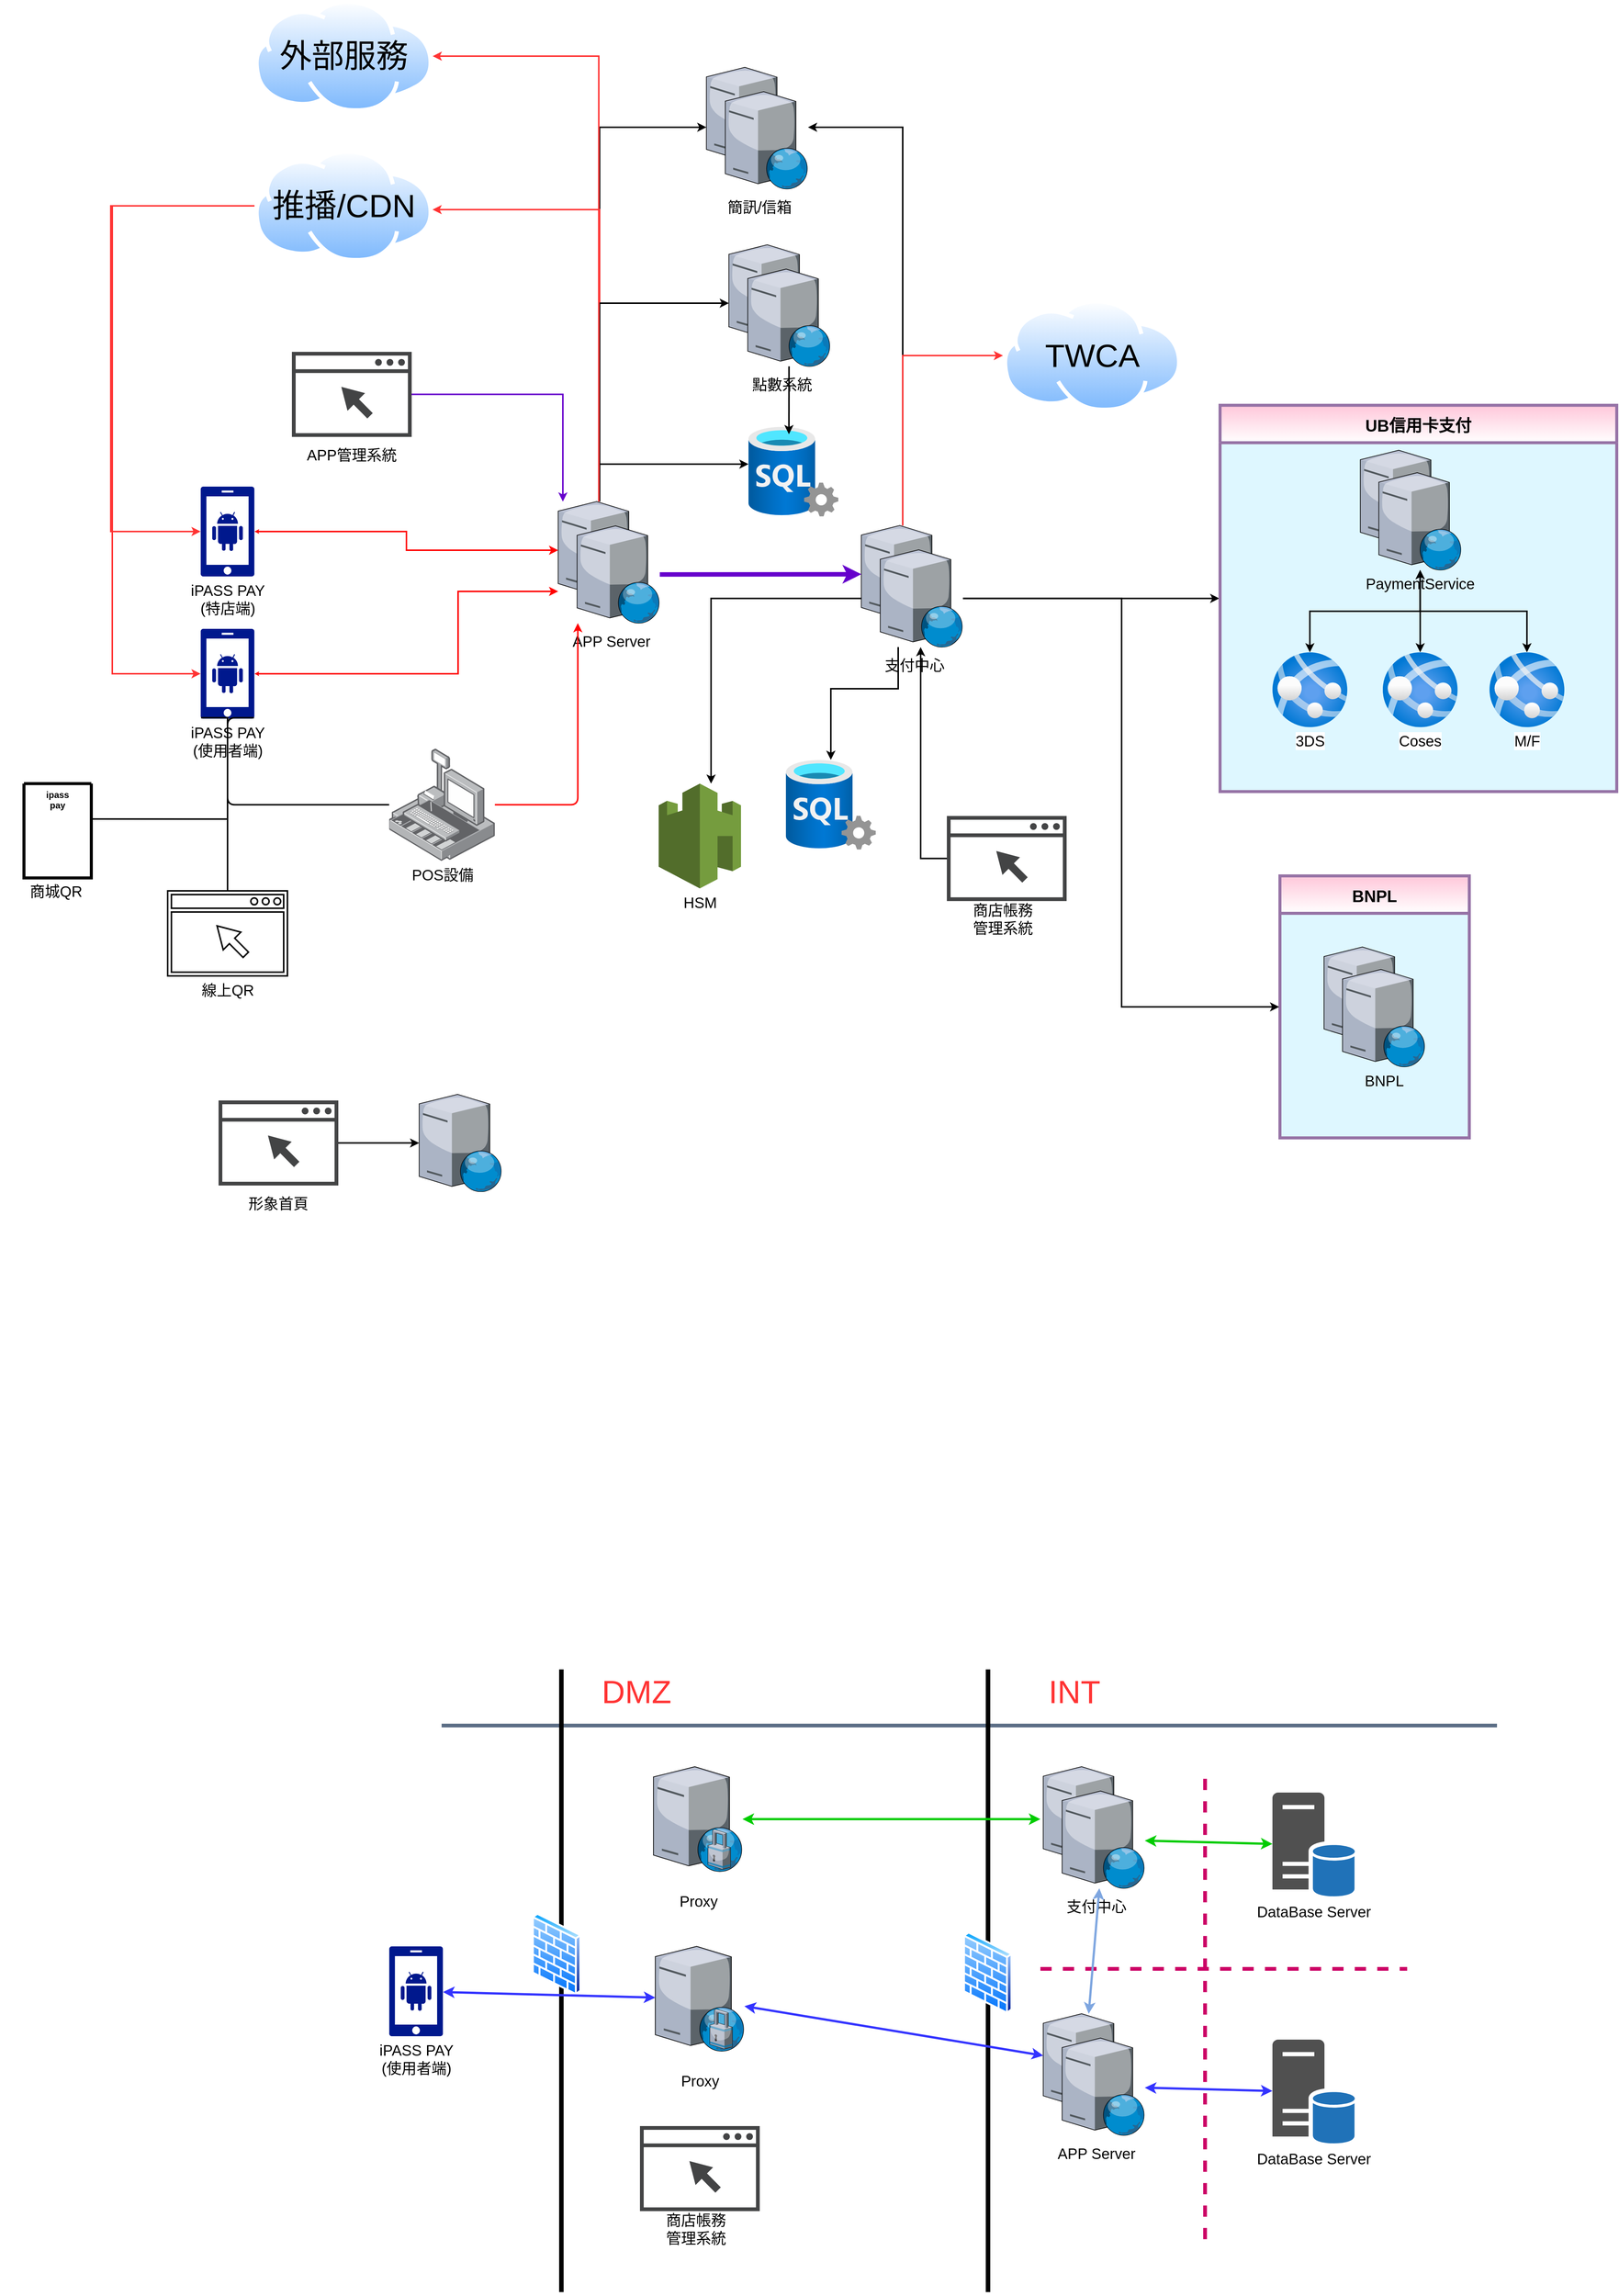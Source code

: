 <mxfile version="16.1.0" type="github">
  <diagram id="X_YsHXB3vTGY_uXjafgQ" name="第1頁">
    <mxGraphModel dx="4078" dy="3252" grid="1" gridSize="10" guides="1" tooltips="1" connect="1" arrows="1" fold="1" page="1" pageScale="1" pageWidth="827" pageHeight="1169" math="0" shadow="0">
      <root>
        <mxCell id="0" />
        <mxCell id="1" parent="0" />
        <mxCell id="9vmwIjMlL75sk7sSG7vk-1" value="" style="endArrow=none;startArrow=classic;html=1;strokeWidth=2;edgeStyle=elbowEdgeStyle;elbow=vertical;rounded=0;startFill=1;endFill=0;" parent="1" source="9vmwIjMlL75sk7sSG7vk-12" target="9vmwIjMlL75sk7sSG7vk-9" edge="1">
          <mxGeometry width="50" height="50" relative="1" as="geometry">
            <mxPoint x="-178" y="-1161.613" as="sourcePoint" />
            <mxPoint x="-668" y="-1190" as="targetPoint" />
            <Array as="points">
              <mxPoint x="-840" y="-1460" />
              <mxPoint x="-770" y="-1425" />
              <mxPoint x="-648" y="-1740" />
              <mxPoint x="-568" y="-1620" />
              <mxPoint x="-678" y="-1780" />
            </Array>
          </mxGeometry>
        </mxCell>
        <mxCell id="9vmwIjMlL75sk7sSG7vk-2" value="" style="group;strokeWidth=2;" parent="1" vertex="1" connectable="0">
          <mxGeometry x="-440" y="-990" width="160" height="160.0" as="geometry" />
        </mxCell>
        <mxCell id="9vmwIjMlL75sk7sSG7vk-3" value="" style="group;strokeWidth=2;" parent="9vmwIjMlL75sk7sSG7vk-2" vertex="1" connectable="0">
          <mxGeometry x="5" width="160" height="113.6" as="geometry" />
        </mxCell>
        <mxCell id="9vmwIjMlL75sk7sSG7vk-4" value="" style="pointerEvents=1;shadow=0;dashed=0;html=1;strokeColor=none;fillColor=#434445;aspect=fixed;labelPosition=center;verticalLabelPosition=bottom;verticalAlign=top;align=center;outlineConnect=0;shape=mxgraph.vvd.web_browser;fontSize=20;strokeWidth=2;" parent="9vmwIjMlL75sk7sSG7vk-3" vertex="1">
          <mxGeometry width="160" height="113.6" as="geometry" />
        </mxCell>
        <mxCell id="9vmwIjMlL75sk7sSG7vk-5" value="" style="shape=image;html=1;verticalAlign=top;verticalLabelPosition=bottom;labelBackgroundColor=#ffffff;imageAspect=0;aspect=fixed;image=https://cdn1.iconfinder.com/data/icons/logotypes/32/chrome-128.png;fontSize=20;strokeWidth=2;" parent="9vmwIjMlL75sk7sSG7vk-3" vertex="1">
          <mxGeometry x="5" y="4" width="20" height="20" as="geometry" />
        </mxCell>
        <mxCell id="9vmwIjMlL75sk7sSG7vk-6" value="商店帳務&lt;br&gt;管理系統" style="text;html=1;strokeColor=none;fillColor=none;align=center;verticalAlign=middle;whiteSpace=wrap;rounded=0;fontSize=20;strokeWidth=2;" parent="9vmwIjMlL75sk7sSG7vk-2" vertex="1">
          <mxGeometry x="5" y="113.6" width="150" height="46.4" as="geometry" />
        </mxCell>
        <mxCell id="9vmwIjMlL75sk7sSG7vk-7" value="" style="group;strokeWidth=2;" parent="1" vertex="1" connectable="0">
          <mxGeometry x="-958" y="-1410" width="150" height="209.0" as="geometry" />
        </mxCell>
        <mxCell id="9vmwIjMlL75sk7sSG7vk-8" value="" style="group;strokeWidth=2;" parent="9vmwIjMlL75sk7sSG7vk-7" vertex="1" connectable="0">
          <mxGeometry x="3.75" width="135.75" height="162.4" as="geometry" />
        </mxCell>
        <mxCell id="9vmwIjMlL75sk7sSG7vk-9" value="" style="verticalLabelPosition=bottom;aspect=fixed;html=1;verticalAlign=top;strokeColor=none;align=center;outlineConnect=0;shape=mxgraph.citrix.web_server;fontSize=20;strokeWidth=2;" parent="9vmwIjMlL75sk7sSG7vk-8" vertex="1">
          <mxGeometry width="110.5" height="130" as="geometry" />
        </mxCell>
        <mxCell id="9vmwIjMlL75sk7sSG7vk-10" value="" style="verticalLabelPosition=bottom;aspect=fixed;html=1;verticalAlign=top;strokeColor=none;align=center;outlineConnect=0;shape=mxgraph.citrix.web_server;fontSize=20;strokeWidth=2;" parent="9vmwIjMlL75sk7sSG7vk-8" vertex="1">
          <mxGeometry x="25.25" y="32.4" width="110.5" height="130" as="geometry" />
        </mxCell>
        <mxCell id="9vmwIjMlL75sk7sSG7vk-11" value="APP Server" style="text;html=1;strokeColor=none;fillColor=none;align=center;verticalAlign=middle;whiteSpace=wrap;rounded=0;fontSize=20;strokeWidth=2;" parent="9vmwIjMlL75sk7sSG7vk-7" vertex="1">
          <mxGeometry y="162.6" width="150" height="46.4" as="geometry" />
        </mxCell>
        <mxCell id="9vmwIjMlL75sk7sSG7vk-12" value="" style="aspect=fixed;html=1;points=[];align=center;image;fontSize=12;image=img/lib/azure2/databases/SQL_Server.svg;strokeWidth=2;" parent="1" vertex="1">
          <mxGeometry x="-700" y="-1510" width="120" height="120" as="geometry" />
        </mxCell>
        <mxCell id="9vmwIjMlL75sk7sSG7vk-13" value="" style="endArrow=classic;html=1;strokeWidth=2;edgeStyle=orthogonalEdgeStyle;strokeColor=#FF0000;" parent="1" source="9vmwIjMlL75sk7sSG7vk-33" target="9vmwIjMlL75sk7sSG7vk-10" edge="1">
          <mxGeometry width="50" height="50" relative="1" as="geometry">
            <mxPoint x="-628" y="-1440" as="sourcePoint" />
            <mxPoint x="-578" y="-1490" as="targetPoint" />
            <Array as="points">
              <mxPoint x="-928" y="-1005" />
            </Array>
          </mxGeometry>
        </mxCell>
        <mxCell id="9vmwIjMlL75sk7sSG7vk-16" value="&#xa;&#xa;" style="group;strokeWidth=2;" parent="1" vertex="1" connectable="0">
          <mxGeometry x="-1408" y="-610" width="160" height="160.0" as="geometry" />
        </mxCell>
        <mxCell id="9vmwIjMlL75sk7sSG7vk-17" value="" style="group;strokeWidth=2;" parent="9vmwIjMlL75sk7sSG7vk-16" vertex="1" connectable="0">
          <mxGeometry width="160" height="113.6" as="geometry" />
        </mxCell>
        <mxCell id="9vmwIjMlL75sk7sSG7vk-18" value="" style="pointerEvents=1;shadow=0;dashed=0;html=1;strokeColor=none;fillColor=#434445;aspect=fixed;labelPosition=center;verticalLabelPosition=bottom;verticalAlign=top;align=center;outlineConnect=0;shape=mxgraph.vvd.web_browser;fontSize=20;strokeWidth=2;" parent="9vmwIjMlL75sk7sSG7vk-17" vertex="1">
          <mxGeometry width="160" height="113.6" as="geometry" />
        </mxCell>
        <mxCell id="9vmwIjMlL75sk7sSG7vk-19" value="" style="shape=image;html=1;verticalAlign=top;verticalLabelPosition=bottom;labelBackgroundColor=#ffffff;imageAspect=0;aspect=fixed;image=https://cdn1.iconfinder.com/data/icons/logotypes/32/chrome-128.png;fontSize=20;strokeWidth=2;" parent="9vmwIjMlL75sk7sSG7vk-17" vertex="1">
          <mxGeometry x="5" y="4" width="20" height="20" as="geometry" />
        </mxCell>
        <mxCell id="9vmwIjMlL75sk7sSG7vk-20" value="形象首頁" style="text;html=1;strokeColor=none;fillColor=none;align=center;verticalAlign=middle;whiteSpace=wrap;rounded=0;fontSize=20;strokeWidth=2;" parent="9vmwIjMlL75sk7sSG7vk-16" vertex="1">
          <mxGeometry x="5" y="113.6" width="150" height="46.4" as="geometry" />
        </mxCell>
        <mxCell id="9vmwIjMlL75sk7sSG7vk-21" value="" style="verticalLabelPosition=bottom;aspect=fixed;html=1;verticalAlign=top;strokeColor=none;align=center;outlineConnect=0;shape=mxgraph.citrix.web_server;fontSize=20;strokeWidth=2;" parent="1" vertex="1">
          <mxGeometry x="-1140" y="-618.2" width="110.5" height="130" as="geometry" />
        </mxCell>
        <mxCell id="9vmwIjMlL75sk7sSG7vk-22" value="" style="group;strokeWidth=2;" parent="1" vertex="1" connectable="0">
          <mxGeometry x="-1432" y="-1400" width="72" height="260" as="geometry" />
        </mxCell>
        <mxCell id="9vmwIjMlL75sk7sSG7vk-23" value="iPASS PAY&lt;br style=&quot;font-size: 20px&quot;&gt;(特店端)" style="aspect=fixed;pointerEvents=1;shadow=0;dashed=0;html=1;strokeColor=none;labelPosition=center;verticalLabelPosition=bottom;verticalAlign=top;align=center;fillColor=#00188D;shape=mxgraph.mscae.enterprise.android_phone;fontSize=20;strokeWidth=2;" parent="9vmwIjMlL75sk7sSG7vk-22" vertex="1">
          <mxGeometry y="-30" width="72" height="120" as="geometry" />
        </mxCell>
        <mxCell id="9vmwIjMlL75sk7sSG7vk-24" value="iPASS PAY&lt;br style=&quot;font-size: 20px;&quot;&gt;(使用者端)" style="aspect=fixed;pointerEvents=1;shadow=0;dashed=0;html=1;strokeColor=none;labelPosition=center;verticalLabelPosition=bottom;verticalAlign=top;align=center;fillColor=#00188D;shape=mxgraph.mscae.enterprise.android_phone;fontSize=20;strokeWidth=2;" parent="9vmwIjMlL75sk7sSG7vk-22" vertex="1">
          <mxGeometry y="160" width="72" height="120" as="geometry" />
        </mxCell>
        <mxCell id="9vmwIjMlL75sk7sSG7vk-25" style="edgeStyle=elbowEdgeStyle;rounded=0;orthogonalLoop=1;jettySize=auto;html=1;shadow=0;fontSize=20;startArrow=classic;startFill=1;startSize=6;strokeWidth=2;endArrow=none;endFill=0;" parent="1" source="9vmwIjMlL75sk7sSG7vk-26" target="9vmwIjMlL75sk7sSG7vk-72" edge="1">
          <mxGeometry relative="1" as="geometry">
            <Array as="points">
              <mxPoint x="-750" y="-1140" />
              <mxPoint x="-670" y="-1200" />
              <mxPoint x="-1138" y="-1095" />
            </Array>
          </mxGeometry>
        </mxCell>
        <mxCell id="9vmwIjMlL75sk7sSG7vk-26" value="&lt;font style=&quot;font-size: 20px&quot;&gt;HSM&lt;/font&gt;" style="outlineConnect=0;dashed=0;verticalLabelPosition=bottom;verticalAlign=top;align=center;html=1;shape=mxgraph.aws3.cloudhsm;fillColor=#759C3E;gradientColor=none;strokeWidth=2;" parent="1" vertex="1">
          <mxGeometry x="-820" y="-1033.2" width="110" height="140" as="geometry" />
        </mxCell>
        <mxCell id="9vmwIjMlL75sk7sSG7vk-27" value="" style="group;strokeWidth=2;" parent="1" vertex="1" connectable="0">
          <mxGeometry x="-1310" y="-1610" width="160" height="160.0" as="geometry" />
        </mxCell>
        <mxCell id="9vmwIjMlL75sk7sSG7vk-28" value="" style="group;strokeWidth=2;" parent="9vmwIjMlL75sk7sSG7vk-27" vertex="1" connectable="0">
          <mxGeometry width="160" height="113.6" as="geometry" />
        </mxCell>
        <mxCell id="9vmwIjMlL75sk7sSG7vk-29" value="" style="pointerEvents=1;shadow=0;dashed=0;html=1;strokeColor=none;fillColor=#434445;aspect=fixed;labelPosition=center;verticalLabelPosition=bottom;verticalAlign=top;align=center;outlineConnect=0;shape=mxgraph.vvd.web_browser;fontSize=20;strokeWidth=2;" parent="9vmwIjMlL75sk7sSG7vk-28" vertex="1">
          <mxGeometry width="160" height="113.6" as="geometry" />
        </mxCell>
        <mxCell id="9vmwIjMlL75sk7sSG7vk-30" value="" style="shape=image;html=1;verticalAlign=top;verticalLabelPosition=bottom;labelBackgroundColor=#ffffff;imageAspect=0;aspect=fixed;image=https://cdn1.iconfinder.com/data/icons/logotypes/32/chrome-128.png;fontSize=20;strokeWidth=2;" parent="9vmwIjMlL75sk7sSG7vk-28" vertex="1">
          <mxGeometry x="5" y="4" width="20" height="20" as="geometry" />
        </mxCell>
        <mxCell id="9vmwIjMlL75sk7sSG7vk-31" value="APP管理系統" style="text;html=1;strokeColor=none;fillColor=none;align=center;verticalAlign=middle;whiteSpace=wrap;rounded=0;fontSize=20;strokeWidth=2;" parent="9vmwIjMlL75sk7sSG7vk-27" vertex="1">
          <mxGeometry x="5" y="113.6" width="150" height="46.4" as="geometry" />
        </mxCell>
        <mxCell id="9vmwIjMlL75sk7sSG7vk-32" value="" style="endArrow=classic;startArrow=none;html=1;strokeWidth=2;endFill=1;startFill=0;" parent="1" source="9vmwIjMlL75sk7sSG7vk-18" target="9vmwIjMlL75sk7sSG7vk-21" edge="1">
          <mxGeometry width="50" height="50" relative="1" as="geometry">
            <mxPoint x="-1128" y="-1050" as="sourcePoint" />
            <mxPoint x="-1078" y="-1100" as="targetPoint" />
          </mxGeometry>
        </mxCell>
        <mxCell id="9vmwIjMlL75sk7sSG7vk-33" value="POS設備" style="points=[];aspect=fixed;html=1;align=center;shadow=0;dashed=0;image;image=img/lib/allied_telesis/security/POS.svg;fontSize=20;strokeWidth=2;" parent="1" vertex="1">
          <mxGeometry x="-1180.12" y="-1080" width="141.25" height="150" as="geometry" />
        </mxCell>
        <mxCell id="9vmwIjMlL75sk7sSG7vk-34" value="" style="endArrow=none;html=1;strokeWidth=2;entryX=0.99;entryY=0.99;entryDx=0;entryDy=0;entryPerimeter=0;edgeStyle=orthogonalEdgeStyle;endFill=0;" parent="1" source="9vmwIjMlL75sk7sSG7vk-33" target="9vmwIjMlL75sk7sSG7vk-24" edge="1">
          <mxGeometry width="50" height="50" relative="1" as="geometry">
            <mxPoint x="-728" y="-951" as="sourcePoint" />
            <mxPoint x="-678" y="-1001" as="targetPoint" />
            <Array as="points">
              <mxPoint x="-1396" y="-1005" />
              <mxPoint x="-1396" y="-1121" />
            </Array>
          </mxGeometry>
        </mxCell>
        <mxCell id="9vmwIjMlL75sk7sSG7vk-35" value="" style="endArrow=none;html=1;strokeWidth=2;exitX=0.5;exitY=1;exitDx=0;exitDy=0;exitPerimeter=0;endFill=0;" parent="1" source="9vmwIjMlL75sk7sSG7vk-24" target="9vmwIjMlL75sk7sSG7vk-37" edge="1">
          <mxGeometry width="50" height="50" relative="1" as="geometry">
            <mxPoint x="-748" y="-951" as="sourcePoint" />
            <mxPoint x="-698" y="-1001" as="targetPoint" />
          </mxGeometry>
        </mxCell>
        <mxCell id="9vmwIjMlL75sk7sSG7vk-36" value="" style="group" parent="1" vertex="1" connectable="0">
          <mxGeometry x="-1464" y="-890" width="160" height="113.6" as="geometry" />
        </mxCell>
        <mxCell id="9vmwIjMlL75sk7sSG7vk-37" value="線上QR" style="pointerEvents=1;shadow=0;dashed=0;html=1;aspect=fixed;labelPosition=center;verticalLabelPosition=bottom;verticalAlign=top;align=center;outlineConnect=0;shape=mxgraph.vvd.web_browser;fontSize=20;strokeWidth=2;" parent="9vmwIjMlL75sk7sSG7vk-36" vertex="1">
          <mxGeometry x="-12" width="160" height="113.6" as="geometry" />
        </mxCell>
        <mxCell id="9vmwIjMlL75sk7sSG7vk-38" value="" style="shape=image;html=1;verticalAlign=top;verticalLabelPosition=bottom;labelBackgroundColor=#ffffff;imageAspect=0;aspect=fixed;image=https://cdn1.iconfinder.com/data/icons/logotypes/32/chrome-128.png;fontSize=20;strokeWidth=2;" parent="9vmwIjMlL75sk7sSG7vk-36" vertex="1">
          <mxGeometry x="5" y="4" width="20" height="20" as="geometry" />
        </mxCell>
        <mxCell id="9vmwIjMlL75sk7sSG7vk-39" value="" style="shape=image;html=1;verticalAlign=top;verticalLabelPosition=bottom;labelBackgroundColor=#ffffff;imageAspect=0;aspect=fixed;image=https://cdn0.iconfinder.com/data/icons/view-1/20/qrcode-128.png;strokeWidth=4;" parent="9vmwIjMlL75sk7sSG7vk-36" vertex="1">
          <mxGeometry x="47" y="30" width="68" height="68" as="geometry" />
        </mxCell>
        <mxCell id="9vmwIjMlL75sk7sSG7vk-40" value="" style="group" parent="1" vertex="1" connectable="0">
          <mxGeometry x="-1700" y="-1033.2" width="150" height="166.4" as="geometry" />
        </mxCell>
        <mxCell id="9vmwIjMlL75sk7sSG7vk-41" value="" style="group" parent="9vmwIjMlL75sk7sSG7vk-40" vertex="1" connectable="0">
          <mxGeometry x="12" width="126" height="126" as="geometry" />
        </mxCell>
        <mxCell id="9vmwIjMlL75sk7sSG7vk-42" value="&#xa;&#xa;&#xa;&#xa;ipass&#xa;pay&#xa;" style="swimlane;startSize=0;strokeWidth=4;" parent="9vmwIjMlL75sk7sSG7vk-41" vertex="1">
          <mxGeometry x="20" width="90" height="126" as="geometry">
            <mxRectangle x="20" width="50" height="40" as="alternateBounds" />
          </mxGeometry>
        </mxCell>
        <mxCell id="9vmwIjMlL75sk7sSG7vk-43" value="" style="shape=image;html=1;verticalAlign=top;verticalLabelPosition=bottom;labelBackgroundColor=#ffffff;imageAspect=0;aspect=fixed;image=https://cdn0.iconfinder.com/data/icons/view-1/20/qrcode-128.png;strokeWidth=4;" parent="9vmwIjMlL75sk7sSG7vk-42" vertex="1">
          <mxGeometry x="11" y="40" width="68" height="68" as="geometry" />
        </mxCell>
        <mxCell id="9vmwIjMlL75sk7sSG7vk-44" value="商城QR" style="text;html=1;strokeColor=none;fillColor=none;align=center;verticalAlign=middle;whiteSpace=wrap;rounded=0;fontSize=20;strokeWidth=2;" parent="9vmwIjMlL75sk7sSG7vk-40" vertex="1">
          <mxGeometry y="120.0" width="150" height="46.4" as="geometry" />
        </mxCell>
        <mxCell id="9vmwIjMlL75sk7sSG7vk-46" style="edgeStyle=elbowEdgeStyle;rounded=0;orthogonalLoop=1;jettySize=auto;html=1;startArrow=none;startFill=0;endArrow=classic;endFill=1;startSize=0;strokeWidth=2;entryX=0;entryY=0.5;entryDx=0;entryDy=0;entryPerimeter=0;fontColor=#FF3333;labelBackgroundColor=#FF3333;strokeColor=#FF3333;" parent="1" target="9vmwIjMlL75sk7sSG7vk-23" edge="1" source="HavgDcFnVHiz-q8iYQLe-7">
          <mxGeometry relative="1" as="geometry">
            <mxPoint x="-1478" y="-2000" as="sourcePoint" />
            <mxPoint x="-2090" y="-1705" as="targetPoint" />
            <Array as="points">
              <mxPoint x="-1552" y="-1720" />
            </Array>
          </mxGeometry>
        </mxCell>
        <mxCell id="9vmwIjMlL75sk7sSG7vk-55" style="edgeStyle=elbowEdgeStyle;rounded=0;orthogonalLoop=1;jettySize=auto;html=1;startArrow=none;startFill=0;endArrow=classic;endFill=1;startSize=0;strokeWidth=2;strokeColor=#6600CC;" parent="1" source="9vmwIjMlL75sk7sSG7vk-29" target="9vmwIjMlL75sk7sSG7vk-9" edge="1">
          <mxGeometry relative="1" as="geometry">
            <Array as="points">
              <mxPoint x="-948" y="-1480" />
            </Array>
          </mxGeometry>
        </mxCell>
        <mxCell id="9vmwIjMlL75sk7sSG7vk-56" style="edgeStyle=elbowEdgeStyle;rounded=0;orthogonalLoop=1;jettySize=auto;html=1;startArrow=classic;startFill=1;endArrow=classic;endFill=1;startSize=0;strokeWidth=2;strokeColor=#FF0000;" parent="1" source="9vmwIjMlL75sk7sSG7vk-23" target="9vmwIjMlL75sk7sSG7vk-9" edge="1">
          <mxGeometry relative="1" as="geometry" />
        </mxCell>
        <mxCell id="9vmwIjMlL75sk7sSG7vk-57" style="edgeStyle=elbowEdgeStyle;rounded=0;orthogonalLoop=1;jettySize=auto;html=1;startArrow=classic;startFill=1;endArrow=classic;endFill=1;startSize=0;strokeWidth=2;strokeColor=#FF0000;" parent="1" source="9vmwIjMlL75sk7sSG7vk-24" target="9vmwIjMlL75sk7sSG7vk-9" edge="1">
          <mxGeometry relative="1" as="geometry">
            <Array as="points">
              <mxPoint x="-1088" y="-1290" />
              <mxPoint x="-1098" y="-1290" />
            </Array>
          </mxGeometry>
        </mxCell>
        <mxCell id="9vmwIjMlL75sk7sSG7vk-58" style="edgeStyle=orthogonalEdgeStyle;rounded=0;orthogonalLoop=1;jettySize=auto;html=1;entryX=0.01;entryY=0.99;entryDx=0;entryDy=0;entryPerimeter=0;startArrow=none;startFill=0;endArrow=none;endFill=0;startSize=6;strokeWidth=2;exitX=1.016;exitY=0.375;exitDx=0;exitDy=0;exitPerimeter=0;" parent="1" source="9vmwIjMlL75sk7sSG7vk-42" target="9vmwIjMlL75sk7sSG7vk-24" edge="1">
          <mxGeometry relative="1" as="geometry">
            <Array as="points">
              <mxPoint x="-1396" y="-986" />
              <mxPoint x="-1396" y="-1121" />
            </Array>
          </mxGeometry>
        </mxCell>
        <mxCell id="9vmwIjMlL75sk7sSG7vk-59" style="edgeStyle=elbowEdgeStyle;rounded=0;orthogonalLoop=1;jettySize=auto;html=1;shadow=0;fontSize=20;startArrow=classic;startFill=1;startSize=6;strokeWidth=2;endArrow=none;endFill=0;" parent="1" source="9vmwIjMlL75sk7sSG7vk-60" target="9vmwIjMlL75sk7sSG7vk-72" edge="1">
          <mxGeometry relative="1" as="geometry" />
        </mxCell>
        <mxCell id="9vmwIjMlL75sk7sSG7vk-60" value="UB信用卡支付" style="swimlane;rounded=0;shadow=0;glass=0;sketch=0;startSize=50;strokeColor=#9673a6;strokeWidth=4;fillColor=#FFC7DA;gradientDirection=south;perimeterSpacing=1;swimlaneFillColor=#DEF7FF;fontSize=22;fontStyle=1;gradientColor=#FFFFFF;" parent="1" vertex="1">
          <mxGeometry x="-70" y="-1538.6" width="530" height="516" as="geometry">
            <mxRectangle x="580" y="-980" width="130" height="20" as="alternateBounds" />
          </mxGeometry>
        </mxCell>
        <mxCell id="9vmwIjMlL75sk7sSG7vk-61" style="edgeStyle=orthogonalEdgeStyle;rounded=0;orthogonalLoop=1;jettySize=auto;html=1;fontSize=22;startArrow=classic;startFill=1;endArrow=classic;endFill=1;strokeWidth=2;" parent="9vmwIjMlL75sk7sSG7vk-60" source="9vmwIjMlL75sk7sSG7vk-62" target="9vmwIjMlL75sk7sSG7vk-68" edge="1">
          <mxGeometry relative="1" as="geometry" />
        </mxCell>
        <mxCell id="9vmwIjMlL75sk7sSG7vk-62" value="&lt;font style=&quot;font-size: 20px&quot;&gt;Coses&lt;/font&gt;" style="aspect=fixed;html=1;points=[];align=center;image;fontSize=12;image=img/lib/azure2/app_services/App_Services.svg;strokeWidth=2;" parent="9vmwIjMlL75sk7sSG7vk-60" vertex="1">
          <mxGeometry x="217.37" y="330" width="100" height="100" as="geometry" />
        </mxCell>
        <mxCell id="9vmwIjMlL75sk7sSG7vk-63" style="edgeStyle=elbowEdgeStyle;rounded=0;orthogonalLoop=1;jettySize=auto;elbow=vertical;html=1;fontSize=22;startArrow=classic;startFill=1;endArrow=classic;endFill=1;strokeWidth=2;" parent="9vmwIjMlL75sk7sSG7vk-60" source="9vmwIjMlL75sk7sSG7vk-64" target="9vmwIjMlL75sk7sSG7vk-68" edge="1">
          <mxGeometry relative="1" as="geometry" />
        </mxCell>
        <mxCell id="9vmwIjMlL75sk7sSG7vk-64" value="&lt;font style=&quot;font-size: 20px&quot;&gt;3DS&lt;br&gt;&lt;/font&gt;" style="aspect=fixed;html=1;points=[];align=center;image;fontSize=12;image=img/lib/azure2/app_services/App_Services.svg;strokeWidth=2;" parent="9vmwIjMlL75sk7sSG7vk-60" vertex="1">
          <mxGeometry x="70" y="330" width="100" height="100" as="geometry" />
        </mxCell>
        <mxCell id="9vmwIjMlL75sk7sSG7vk-65" style="edgeStyle=elbowEdgeStyle;rounded=0;orthogonalLoop=1;jettySize=auto;html=1;fontSize=22;startArrow=classic;startFill=1;endArrow=classic;endFill=1;strokeWidth=2;elbow=vertical;" parent="9vmwIjMlL75sk7sSG7vk-60" source="9vmwIjMlL75sk7sSG7vk-66" target="9vmwIjMlL75sk7sSG7vk-68" edge="1">
          <mxGeometry relative="1" as="geometry" />
        </mxCell>
        <mxCell id="9vmwIjMlL75sk7sSG7vk-66" value="&lt;font style=&quot;font-size: 20px&quot;&gt;M/F&lt;br&gt;&lt;/font&gt;" style="aspect=fixed;html=1;points=[];align=center;image;fontSize=12;image=img/lib/azure2/app_services/App_Services.svg;strokeWidth=2;" parent="9vmwIjMlL75sk7sSG7vk-60" vertex="1">
          <mxGeometry x="360.0" y="330" width="100" height="100" as="geometry" />
        </mxCell>
        <mxCell id="9vmwIjMlL75sk7sSG7vk-67" value="" style="verticalLabelPosition=bottom;aspect=fixed;html=1;verticalAlign=top;strokeColor=none;align=center;outlineConnect=0;shape=mxgraph.citrix.web_server;fontSize=20;strokeWidth=2;" parent="9vmwIjMlL75sk7sSG7vk-60" vertex="1">
          <mxGeometry x="187.37" y="60" width="110.5" height="130" as="geometry" />
        </mxCell>
        <mxCell id="9vmwIjMlL75sk7sSG7vk-68" value="PaymentService" style="verticalLabelPosition=bottom;aspect=fixed;html=1;verticalAlign=top;strokeColor=none;align=center;outlineConnect=0;shape=mxgraph.citrix.web_server;fontSize=20;strokeWidth=2;" parent="9vmwIjMlL75sk7sSG7vk-60" vertex="1">
          <mxGeometry x="212.12" y="90" width="110.5" height="130" as="geometry" />
        </mxCell>
        <mxCell id="9vmwIjMlL75sk7sSG7vk-69" value="" style="group;strokeWidth=2;" parent="1" vertex="1" connectable="0">
          <mxGeometry x="-553" y="-1378" width="150" height="209.0" as="geometry" />
        </mxCell>
        <mxCell id="9vmwIjMlL75sk7sSG7vk-70" value="" style="group;strokeWidth=2;" parent="9vmwIjMlL75sk7sSG7vk-69" vertex="1" connectable="0">
          <mxGeometry x="3.75" width="135.75" height="162.4" as="geometry" />
        </mxCell>
        <mxCell id="9vmwIjMlL75sk7sSG7vk-71" value="" style="verticalLabelPosition=bottom;aspect=fixed;html=1;verticalAlign=top;strokeColor=none;align=center;outlineConnect=0;shape=mxgraph.citrix.web_server;fontSize=20;strokeWidth=2;" parent="9vmwIjMlL75sk7sSG7vk-70" vertex="1">
          <mxGeometry width="110.5" height="130" as="geometry" />
        </mxCell>
        <mxCell id="9vmwIjMlL75sk7sSG7vk-72" value="" style="verticalLabelPosition=bottom;aspect=fixed;html=1;verticalAlign=top;strokeColor=none;align=center;outlineConnect=0;shape=mxgraph.citrix.web_server;fontSize=20;strokeWidth=2;" parent="9vmwIjMlL75sk7sSG7vk-70" vertex="1">
          <mxGeometry x="25.25" y="32.4" width="110.5" height="130" as="geometry" />
        </mxCell>
        <mxCell id="9vmwIjMlL75sk7sSG7vk-73" value="支付中心" style="text;html=1;strokeColor=none;fillColor=none;align=center;verticalAlign=middle;whiteSpace=wrap;rounded=0;fontSize=20;strokeWidth=2;" parent="9vmwIjMlL75sk7sSG7vk-69" vertex="1">
          <mxGeometry y="162.6" width="150" height="46.4" as="geometry" />
        </mxCell>
        <mxCell id="9vmwIjMlL75sk7sSG7vk-74" value="" style="endArrow=classic;startArrow=none;html=1;shadow=0;fontSize=20;startSize=6;strokeWidth=6;startFill=0;strokeColor=#6600CC;" parent="1" source="9vmwIjMlL75sk7sSG7vk-10" target="9vmwIjMlL75sk7sSG7vk-71" edge="1">
          <mxGeometry width="50" height="50" relative="1" as="geometry">
            <mxPoint x="420" y="-1165" as="sourcePoint" />
            <mxPoint x="470" y="-1215" as="targetPoint" />
          </mxGeometry>
        </mxCell>
        <mxCell id="9vmwIjMlL75sk7sSG7vk-75" style="edgeStyle=elbowEdgeStyle;rounded=0;orthogonalLoop=1;jettySize=auto;html=1;shadow=0;fontSize=20;startArrow=none;startFill=0;startSize=6;strokeWidth=2;strokeColor=#000000;" parent="1" source="9vmwIjMlL75sk7sSG7vk-4" target="9vmwIjMlL75sk7sSG7vk-72" edge="1">
          <mxGeometry relative="1" as="geometry">
            <Array as="points">
              <mxPoint x="-470" y="-1090" />
              <mxPoint x="-500" y="-1100" />
              <mxPoint x="-370" y="-1070" />
            </Array>
          </mxGeometry>
        </mxCell>
        <mxCell id="9vmwIjMlL75sk7sSG7vk-84" style="edgeStyle=elbowEdgeStyle;rounded=0;orthogonalLoop=1;jettySize=auto;html=1;startArrow=none;startFill=0;endArrow=classic;endFill=1;startSize=0;strokeWidth=2;entryX=0;entryY=0.5;entryDx=0;entryDy=0;entryPerimeter=0;fontColor=#FF3333;strokeColor=#FF3333;" parent="1" source="HavgDcFnVHiz-q8iYQLe-7" target="9vmwIjMlL75sk7sSG7vk-24" edge="1">
          <mxGeometry relative="1" as="geometry">
            <mxPoint x="-1480" y="-1860" as="sourcePoint" />
            <mxPoint x="-1456" y="-1486.25" as="targetPoint" />
            <Array as="points">
              <mxPoint x="-1550" y="-1520" />
              <mxPoint x="-1460" y="-1870" />
              <mxPoint x="-1550" y="-1725" />
            </Array>
          </mxGeometry>
        </mxCell>
        <mxCell id="9vmwIjMlL75sk7sSG7vk-85" value="BNPL" style="swimlane;rounded=0;shadow=0;glass=0;sketch=0;startSize=50;strokeColor=#9673a6;strokeWidth=4;fillColor=#FFC7DA;gradientDirection=south;perimeterSpacing=1;swimlaneFillColor=#DEF7FF;fontSize=22;fontStyle=1;gradientColor=#FFFFFF;" parent="1" vertex="1">
          <mxGeometry x="10" y="-910" width="253" height="350" as="geometry">
            <mxRectangle x="580" y="-980" width="130" height="20" as="alternateBounds" />
          </mxGeometry>
        </mxCell>
        <mxCell id="9vmwIjMlL75sk7sSG7vk-86" value="" style="verticalLabelPosition=bottom;aspect=fixed;html=1;verticalAlign=top;strokeColor=none;align=center;outlineConnect=0;shape=mxgraph.citrix.web_server;fontSize=20;strokeWidth=2;" parent="9vmwIjMlL75sk7sSG7vk-85" vertex="1">
          <mxGeometry x="58.87" y="95" width="110.5" height="130" as="geometry" />
        </mxCell>
        <mxCell id="9vmwIjMlL75sk7sSG7vk-87" value="BNPL" style="verticalLabelPosition=bottom;aspect=fixed;html=1;verticalAlign=top;strokeColor=none;align=center;outlineConnect=0;shape=mxgraph.citrix.web_server;fontSize=20;strokeWidth=2;" parent="9vmwIjMlL75sk7sSG7vk-85" vertex="1">
          <mxGeometry x="83.62" y="125" width="110.5" height="130" as="geometry" />
        </mxCell>
        <mxCell id="9vmwIjMlL75sk7sSG7vk-88" style="edgeStyle=elbowEdgeStyle;rounded=0;orthogonalLoop=1;jettySize=auto;html=1;shadow=0;fontSize=20;startArrow=classic;startFill=1;startSize=6;strokeWidth=2;endArrow=none;endFill=0;" parent="1" source="9vmwIjMlL75sk7sSG7vk-85" target="9vmwIjMlL75sk7sSG7vk-72" edge="1">
          <mxGeometry relative="1" as="geometry">
            <mxPoint x="-164" y="-1118" as="sourcePoint" />
            <mxPoint x="-403.5" y="-1289.6" as="targetPoint" />
          </mxGeometry>
        </mxCell>
        <mxCell id="9vmwIjMlL75sk7sSG7vk-89" value="" style="endArrow=none;startArrow=classic;html=1;strokeWidth=2;edgeStyle=elbowEdgeStyle;elbow=vertical;rounded=0;startFill=1;endFill=0;" parent="1" source="9vmwIjMlL75sk7sSG7vk-90" target="9vmwIjMlL75sk7sSG7vk-72" edge="1">
          <mxGeometry width="50" height="50" relative="1" as="geometry">
            <mxPoint x="-90" y="-789.613" as="sourcePoint" />
            <mxPoint x="-484" y="-1188" as="targetPoint" />
            <Array as="points">
              <mxPoint x="-500" y="-1160" />
              <mxPoint x="-360" y="-1156" />
              <mxPoint x="-560" y="-1368" />
              <mxPoint x="-480" y="-1248" />
              <mxPoint x="-590" y="-1408" />
            </Array>
          </mxGeometry>
        </mxCell>
        <mxCell id="9vmwIjMlL75sk7sSG7vk-90" value="" style="aspect=fixed;html=1;points=[];align=center;image;fontSize=12;image=img/lib/azure2/databases/SQL_Server.svg;strokeWidth=2;" parent="1" vertex="1">
          <mxGeometry x="-650" y="-1065" width="120" height="120" as="geometry" />
        </mxCell>
        <mxCell id="HavgDcFnVHiz-q8iYQLe-9" value="" style="group" vertex="1" connectable="0" parent="1">
          <mxGeometry x="-1360" y="-1880" width="238.1" height="150" as="geometry" />
        </mxCell>
        <mxCell id="HavgDcFnVHiz-q8iYQLe-7" value="" style="aspect=fixed;perimeter=ellipsePerimeter;html=1;align=center;shadow=0;dashed=0;spacingTop=3;image;image=img/lib/active_directory/internet_cloud.svg;fontFamily=Helvetica;fontSize=11;fontColor=default;" vertex="1" parent="HavgDcFnVHiz-q8iYQLe-9">
          <mxGeometry width="238.1" height="150" as="geometry" />
        </mxCell>
        <mxCell id="HavgDcFnVHiz-q8iYQLe-8" value="推播/CDN" style="text;html=1;align=center;verticalAlign=middle;resizable=0;points=[];autosize=1;strokeColor=none;fillColor=none;fontSize=43;fontFamily=Helvetica;fontColor=#000000;" vertex="1" parent="HavgDcFnVHiz-q8iYQLe-9">
          <mxGeometry x="14.05" y="45" width="210" height="60" as="geometry" />
        </mxCell>
        <mxCell id="HavgDcFnVHiz-q8iYQLe-10" value="" style="group;strokeWidth=2;" vertex="1" connectable="0" parent="1">
          <mxGeometry x="-760" y="-1990" width="150" height="209.0" as="geometry" />
        </mxCell>
        <mxCell id="HavgDcFnVHiz-q8iYQLe-11" value="" style="group;strokeWidth=2;" vertex="1" connectable="0" parent="HavgDcFnVHiz-q8iYQLe-10">
          <mxGeometry x="3.75" width="135.75" height="162.4" as="geometry" />
        </mxCell>
        <mxCell id="HavgDcFnVHiz-q8iYQLe-12" value="" style="verticalLabelPosition=bottom;aspect=fixed;html=1;verticalAlign=top;strokeColor=none;align=center;outlineConnect=0;shape=mxgraph.citrix.web_server;fontSize=20;strokeWidth=2;" vertex="1" parent="HavgDcFnVHiz-q8iYQLe-11">
          <mxGeometry width="110.5" height="130" as="geometry" />
        </mxCell>
        <mxCell id="HavgDcFnVHiz-q8iYQLe-13" value="" style="verticalLabelPosition=bottom;aspect=fixed;html=1;verticalAlign=top;strokeColor=none;align=center;outlineConnect=0;shape=mxgraph.citrix.web_server;fontSize=20;strokeWidth=2;" vertex="1" parent="HavgDcFnVHiz-q8iYQLe-11">
          <mxGeometry x="25.25" y="32.4" width="110.5" height="130" as="geometry" />
        </mxCell>
        <mxCell id="HavgDcFnVHiz-q8iYQLe-14" value="簡訊/信箱" style="text;html=1;strokeColor=none;fillColor=none;align=center;verticalAlign=middle;whiteSpace=wrap;rounded=0;fontSize=20;strokeWidth=2;" vertex="1" parent="HavgDcFnVHiz-q8iYQLe-10">
          <mxGeometry y="162.6" width="150" height="46.4" as="geometry" />
        </mxCell>
        <mxCell id="HavgDcFnVHiz-q8iYQLe-15" style="edgeStyle=orthogonalEdgeStyle;shape=connector;rounded=0;orthogonalLoop=1;jettySize=auto;html=1;labelBackgroundColor=default;fontFamily=Helvetica;fontSize=43;fontColor=#000000;startArrow=none;startFill=0;endArrow=classic;endFill=1;strokeColor=default;strokeWidth=2;" edge="1" parent="1" source="9vmwIjMlL75sk7sSG7vk-9" target="HavgDcFnVHiz-q8iYQLe-12">
          <mxGeometry relative="1" as="geometry">
            <Array as="points">
              <mxPoint x="-899" y="-1910" />
            </Array>
          </mxGeometry>
        </mxCell>
        <mxCell id="HavgDcFnVHiz-q8iYQLe-16" style="edgeStyle=orthogonalEdgeStyle;shape=connector;rounded=0;orthogonalLoop=1;jettySize=auto;html=1;labelBackgroundColor=default;fontFamily=Helvetica;fontSize=43;fontColor=#000000;startArrow=none;startFill=0;endArrow=classic;endFill=1;strokeColor=default;strokeWidth=2;" edge="1" parent="1" source="9vmwIjMlL75sk7sSG7vk-71" target="HavgDcFnVHiz-q8iYQLe-13">
          <mxGeometry relative="1" as="geometry">
            <Array as="points">
              <mxPoint x="-494" y="-1910" />
            </Array>
          </mxGeometry>
        </mxCell>
        <mxCell id="HavgDcFnVHiz-q8iYQLe-17" style="edgeStyle=orthogonalEdgeStyle;shape=connector;rounded=0;orthogonalLoop=1;jettySize=auto;html=1;labelBackgroundColor=default;fontFamily=Helvetica;fontSize=43;fontColor=#000000;startArrow=none;startFill=0;endArrow=classic;endFill=1;strokeColor=#FF3333;strokeWidth=2;" edge="1" parent="1" source="9vmwIjMlL75sk7sSG7vk-9" target="HavgDcFnVHiz-q8iYQLe-7">
          <mxGeometry relative="1" as="geometry">
            <Array as="points">
              <mxPoint x="-899" y="-1800" />
            </Array>
          </mxGeometry>
        </mxCell>
        <mxCell id="HavgDcFnVHiz-q8iYQLe-20" value="" style="group;strokeWidth=2;" vertex="1" connectable="0" parent="1">
          <mxGeometry x="-730" y="-1753" width="150" height="209.0" as="geometry" />
        </mxCell>
        <mxCell id="HavgDcFnVHiz-q8iYQLe-21" value="" style="group;strokeWidth=2;" vertex="1" connectable="0" parent="HavgDcFnVHiz-q8iYQLe-20">
          <mxGeometry x="3.75" width="135.75" height="162.4" as="geometry" />
        </mxCell>
        <mxCell id="HavgDcFnVHiz-q8iYQLe-22" value="" style="verticalLabelPosition=bottom;aspect=fixed;html=1;verticalAlign=top;strokeColor=none;align=center;outlineConnect=0;shape=mxgraph.citrix.web_server;fontSize=20;strokeWidth=2;" vertex="1" parent="HavgDcFnVHiz-q8iYQLe-21">
          <mxGeometry width="110.5" height="130" as="geometry" />
        </mxCell>
        <mxCell id="HavgDcFnVHiz-q8iYQLe-23" value="" style="verticalLabelPosition=bottom;aspect=fixed;html=1;verticalAlign=top;strokeColor=none;align=center;outlineConnect=0;shape=mxgraph.citrix.web_server;fontSize=20;strokeWidth=2;" vertex="1" parent="HavgDcFnVHiz-q8iYQLe-21">
          <mxGeometry x="25.25" y="32.4" width="110.5" height="130" as="geometry" />
        </mxCell>
        <mxCell id="HavgDcFnVHiz-q8iYQLe-24" value="點數系統" style="text;html=1;strokeColor=none;fillColor=none;align=center;verticalAlign=middle;whiteSpace=wrap;rounded=0;fontSize=20;strokeWidth=2;" vertex="1" parent="HavgDcFnVHiz-q8iYQLe-20">
          <mxGeometry y="162.6" width="150" height="46.4" as="geometry" />
        </mxCell>
        <mxCell id="HavgDcFnVHiz-q8iYQLe-25" style="edgeStyle=orthogonalEdgeStyle;shape=connector;rounded=0;orthogonalLoop=1;jettySize=auto;html=1;labelBackgroundColor=#FF3333;fontFamily=Helvetica;fontSize=43;fontColor=#FF3333;startArrow=none;startFill=0;endArrow=classic;endFill=1;strokeColor=#000000;strokeWidth=2;" edge="1" parent="1" source="9vmwIjMlL75sk7sSG7vk-9" target="HavgDcFnVHiz-q8iYQLe-22">
          <mxGeometry relative="1" as="geometry">
            <Array as="points">
              <mxPoint x="-899" y="-1675" />
            </Array>
          </mxGeometry>
        </mxCell>
        <mxCell id="HavgDcFnVHiz-q8iYQLe-32" value="" style="group" vertex="1" connectable="0" parent="1">
          <mxGeometry x="-360" y="-1680" width="238.1" height="150" as="geometry" />
        </mxCell>
        <mxCell id="HavgDcFnVHiz-q8iYQLe-33" value="" style="aspect=fixed;perimeter=ellipsePerimeter;html=1;align=center;shadow=0;dashed=0;spacingTop=3;image;image=img/lib/active_directory/internet_cloud.svg;fontFamily=Helvetica;fontSize=11;fontColor=default;" vertex="1" parent="HavgDcFnVHiz-q8iYQLe-32">
          <mxGeometry width="238.1" height="150" as="geometry" />
        </mxCell>
        <mxCell id="HavgDcFnVHiz-q8iYQLe-34" value="TWCA" style="text;html=1;align=center;verticalAlign=middle;resizable=0;points=[];autosize=1;strokeColor=none;fillColor=none;fontSize=43;fontFamily=Helvetica;fontColor=#000000;" vertex="1" parent="HavgDcFnVHiz-q8iYQLe-32">
          <mxGeometry x="49.05" y="45" width="140" height="60" as="geometry" />
        </mxCell>
        <mxCell id="HavgDcFnVHiz-q8iYQLe-35" style="edgeStyle=orthogonalEdgeStyle;shape=connector;rounded=0;orthogonalLoop=1;jettySize=auto;html=1;labelBackgroundColor=#FF3333;fontFamily=Helvetica;fontSize=43;fontColor=#FF3333;startArrow=none;startFill=0;endArrow=classic;endFill=1;strokeColor=#FF3333;strokeWidth=2;" edge="1" parent="1" source="9vmwIjMlL75sk7sSG7vk-71" target="HavgDcFnVHiz-q8iYQLe-33">
          <mxGeometry relative="1" as="geometry">
            <Array as="points">
              <mxPoint x="-494" y="-1605" />
            </Array>
          </mxGeometry>
        </mxCell>
        <mxCell id="HavgDcFnVHiz-q8iYQLe-36" style="shape=connector;rounded=0;orthogonalLoop=1;jettySize=auto;html=1;labelBackgroundColor=#FF3333;fontFamily=Helvetica;fontSize=43;fontColor=#FF3333;startArrow=none;startFill=0;endArrow=classic;endFill=1;strokeColor=#000000;strokeWidth=2;" edge="1" parent="1" source="HavgDcFnVHiz-q8iYQLe-23">
          <mxGeometry relative="1" as="geometry">
            <mxPoint x="-646" y="-1500" as="targetPoint" />
          </mxGeometry>
        </mxCell>
        <mxCell id="HavgDcFnVHiz-q8iYQLe-37" value="" style="group" vertex="1" connectable="0" parent="1">
          <mxGeometry x="-1360" y="-2080" width="238.1" height="150" as="geometry" />
        </mxCell>
        <mxCell id="HavgDcFnVHiz-q8iYQLe-38" value="" style="aspect=fixed;perimeter=ellipsePerimeter;html=1;align=center;shadow=0;dashed=0;spacingTop=3;image;image=img/lib/active_directory/internet_cloud.svg;fontFamily=Helvetica;fontSize=11;fontColor=default;" vertex="1" parent="HavgDcFnVHiz-q8iYQLe-37">
          <mxGeometry width="238.1" height="150" as="geometry" />
        </mxCell>
        <mxCell id="HavgDcFnVHiz-q8iYQLe-39" value="外部服務" style="text;html=1;align=center;verticalAlign=middle;resizable=0;points=[];autosize=1;strokeColor=none;fillColor=none;fontSize=43;fontFamily=Helvetica;fontColor=#000000;" vertex="1" parent="HavgDcFnVHiz-q8iYQLe-37">
          <mxGeometry x="24.05" y="45" width="190" height="60" as="geometry" />
        </mxCell>
        <mxCell id="HavgDcFnVHiz-q8iYQLe-40" style="edgeStyle=orthogonalEdgeStyle;shape=connector;rounded=0;orthogonalLoop=1;jettySize=auto;html=1;labelBackgroundColor=default;fontFamily=Helvetica;fontSize=43;fontColor=#000000;startArrow=none;startFill=0;endArrow=classic;endFill=1;strokeColor=#FF3333;strokeWidth=2;" edge="1" parent="1" source="9vmwIjMlL75sk7sSG7vk-9" target="HavgDcFnVHiz-q8iYQLe-38">
          <mxGeometry relative="1" as="geometry">
            <mxPoint x="-889" y="-1400" as="sourcePoint" />
            <mxPoint x="-1310" y="-2280" as="targetPoint" />
            <Array as="points">
              <mxPoint x="-900" y="-2005" />
            </Array>
          </mxGeometry>
        </mxCell>
        <mxCell id="HavgDcFnVHiz-q8iYQLe-41" value="" style="verticalLabelPosition=bottom;verticalAlign=top;html=1;shadow=0;dashed=0;strokeWidth=1;shape=mxgraph.ios.iCloudProgressBar;barPos=0;fontFamily=Helvetica;fontSize=43;fillColor=default;strokeColor=default;" vertex="1" parent="1">
          <mxGeometry x="-1110" y="220" width="1410" height="10" as="geometry" />
        </mxCell>
        <mxCell id="HavgDcFnVHiz-q8iYQLe-42" value="" style="endArrow=none;html=1;rounded=0;labelBackgroundColor=#FF3333;fontFamily=Helvetica;fontSize=43;fontColor=#FF3333;strokeColor=#000000;strokeWidth=6;shape=connector;" edge="1" parent="1">
          <mxGeometry width="50" height="50" relative="1" as="geometry">
            <mxPoint x="-950" y="981.715" as="sourcePoint" />
            <mxPoint x="-950" y="150" as="targetPoint" />
          </mxGeometry>
        </mxCell>
        <mxCell id="HavgDcFnVHiz-q8iYQLe-47" value="" style="aspect=fixed;perimeter=ellipsePerimeter;html=1;align=center;shadow=0;dashed=0;spacingTop=3;image;image=img/lib/active_directory/firewall.svg;fontFamily=Helvetica;fontSize=43;fontColor=#FF3333;strokeColor=default;fillColor=default;" vertex="1" parent="1">
          <mxGeometry x="-990" y="475" width="67.1" height="110" as="geometry" />
        </mxCell>
        <mxCell id="HavgDcFnVHiz-q8iYQLe-50" value="DMZ" style="text;html=1;align=center;verticalAlign=middle;resizable=0;points=[];autosize=1;strokeColor=none;fillColor=none;fontSize=43;fontFamily=Helvetica;fontColor=#FF3333;" vertex="1" parent="1">
          <mxGeometry x="-905" y="150" width="110" height="60" as="geometry" />
        </mxCell>
        <mxCell id="HavgDcFnVHiz-q8iYQLe-51" value="" style="endArrow=none;html=1;rounded=0;labelBackgroundColor=#FF3333;fontFamily=Helvetica;fontSize=43;fontColor=#FF3333;strokeColor=#000000;strokeWidth=6;shape=connector;" edge="1" parent="1">
          <mxGeometry width="50" height="50" relative="1" as="geometry">
            <mxPoint x="-380" y="981.715" as="sourcePoint" />
            <mxPoint x="-380" y="150.0" as="targetPoint" />
          </mxGeometry>
        </mxCell>
        <mxCell id="HavgDcFnVHiz-q8iYQLe-52" value="INT" style="text;html=1;align=center;verticalAlign=middle;resizable=0;points=[];autosize=1;strokeColor=none;fillColor=none;fontSize=43;fontFamily=Helvetica;fontColor=#FF3333;" vertex="1" parent="1">
          <mxGeometry x="-310" y="150" width="90" height="60" as="geometry" />
        </mxCell>
        <mxCell id="HavgDcFnVHiz-q8iYQLe-53" value="" style="group;strokeWidth=2;" vertex="1" connectable="0" parent="1">
          <mxGeometry x="-310" y="280" width="150" height="209.0" as="geometry" />
        </mxCell>
        <mxCell id="HavgDcFnVHiz-q8iYQLe-54" value="" style="group;strokeWidth=2;" vertex="1" connectable="0" parent="HavgDcFnVHiz-q8iYQLe-53">
          <mxGeometry x="3.75" width="135.75" height="162.4" as="geometry" />
        </mxCell>
        <mxCell id="HavgDcFnVHiz-q8iYQLe-55" value="" style="verticalLabelPosition=bottom;aspect=fixed;html=1;verticalAlign=top;strokeColor=none;align=center;outlineConnect=0;shape=mxgraph.citrix.web_server;fontSize=20;strokeWidth=2;" vertex="1" parent="HavgDcFnVHiz-q8iYQLe-54">
          <mxGeometry width="110.5" height="130" as="geometry" />
        </mxCell>
        <mxCell id="HavgDcFnVHiz-q8iYQLe-56" value="" style="verticalLabelPosition=bottom;aspect=fixed;html=1;verticalAlign=top;strokeColor=none;align=center;outlineConnect=0;shape=mxgraph.citrix.web_server;fontSize=20;strokeWidth=2;" vertex="1" parent="HavgDcFnVHiz-q8iYQLe-54">
          <mxGeometry x="25.25" y="32.4" width="110.5" height="130" as="geometry" />
        </mxCell>
        <mxCell id="HavgDcFnVHiz-q8iYQLe-57" value="支付中心" style="text;html=1;strokeColor=none;fillColor=none;align=center;verticalAlign=middle;whiteSpace=wrap;rounded=0;fontSize=20;strokeWidth=2;" vertex="1" parent="HavgDcFnVHiz-q8iYQLe-53">
          <mxGeometry y="162.6" width="150" height="46.4" as="geometry" />
        </mxCell>
        <mxCell id="HavgDcFnVHiz-q8iYQLe-58" value="" style="group;strokeWidth=2;" vertex="1" connectable="0" parent="1">
          <mxGeometry x="-310" y="610" width="150" height="209.0" as="geometry" />
        </mxCell>
        <mxCell id="HavgDcFnVHiz-q8iYQLe-59" value="" style="group;strokeWidth=2;" vertex="1" connectable="0" parent="HavgDcFnVHiz-q8iYQLe-58">
          <mxGeometry x="3.75" width="135.75" height="162.4" as="geometry" />
        </mxCell>
        <mxCell id="HavgDcFnVHiz-q8iYQLe-60" value="" style="verticalLabelPosition=bottom;aspect=fixed;html=1;verticalAlign=top;strokeColor=none;align=center;outlineConnect=0;shape=mxgraph.citrix.web_server;fontSize=20;strokeWidth=2;" vertex="1" parent="HavgDcFnVHiz-q8iYQLe-59">
          <mxGeometry width="110.5" height="130" as="geometry" />
        </mxCell>
        <mxCell id="HavgDcFnVHiz-q8iYQLe-61" value="" style="verticalLabelPosition=bottom;aspect=fixed;html=1;verticalAlign=top;strokeColor=none;align=center;outlineConnect=0;shape=mxgraph.citrix.web_server;fontSize=20;strokeWidth=2;" vertex="1" parent="HavgDcFnVHiz-q8iYQLe-59">
          <mxGeometry x="25.25" y="32.4" width="110.5" height="130" as="geometry" />
        </mxCell>
        <mxCell id="HavgDcFnVHiz-q8iYQLe-62" value="APP Server" style="text;html=1;strokeColor=none;fillColor=none;align=center;verticalAlign=middle;whiteSpace=wrap;rounded=0;fontSize=20;strokeWidth=2;" vertex="1" parent="HavgDcFnVHiz-q8iYQLe-58">
          <mxGeometry y="162.6" width="150" height="46.4" as="geometry" />
        </mxCell>
        <mxCell id="HavgDcFnVHiz-q8iYQLe-65" value="&lt;font style=&quot;font-size: 20px&quot; color=&quot;#000000&quot;&gt;Proxy&lt;/font&gt;" style="verticalLabelPosition=bottom;sketch=0;aspect=fixed;html=1;verticalAlign=top;strokeColor=none;align=center;outlineConnect=0;shape=mxgraph.citrix.proxy_server;fontFamily=Helvetica;fontSize=43;fontColor=#FF3333;fillColor=default;" vertex="1" parent="1">
          <mxGeometry x="-827" y="280" width="119" height="140" as="geometry" />
        </mxCell>
        <mxCell id="HavgDcFnVHiz-q8iYQLe-66" value="" style="endArrow=classic;startArrow=classic;html=1;rounded=0;labelBackgroundColor=#FF3333;fontFamily=Helvetica;fontSize=20;fontColor=#000000;strokeColor=#00CC00;strokeWidth=3;fillColor=#CC0066;" edge="1" parent="1" source="HavgDcFnVHiz-q8iYQLe-65">
          <mxGeometry width="100" height="100" relative="1" as="geometry">
            <mxPoint x="-610" y="510" as="sourcePoint" />
            <mxPoint x="-310" y="350" as="targetPoint" />
          </mxGeometry>
        </mxCell>
        <mxCell id="HavgDcFnVHiz-q8iYQLe-67" value="&lt;font style=&quot;font-size: 20px&quot; color=&quot;#000000&quot;&gt;Proxy&lt;/font&gt;" style="verticalLabelPosition=bottom;sketch=0;aspect=fixed;html=1;verticalAlign=top;strokeColor=none;align=center;outlineConnect=0;shape=mxgraph.citrix.proxy_server;fontFamily=Helvetica;fontSize=43;fontColor=#FF3333;fillColor=default;" vertex="1" parent="1">
          <mxGeometry x="-824.5" y="520" width="119" height="140" as="geometry" />
        </mxCell>
        <mxCell id="HavgDcFnVHiz-q8iYQLe-68" value="" style="endArrow=none;dashed=1;html=1;rounded=0;labelBackgroundColor=#FF3333;fontFamily=Helvetica;fontSize=20;fontColor=#000000;strokeColor=#CC0066;strokeWidth=5;fillColor=#CC0066;shape=connector;" edge="1" parent="1">
          <mxGeometry width="50" height="50" relative="1" as="geometry">
            <mxPoint x="-310" y="550" as="sourcePoint" />
            <mxPoint x="180" y="550" as="targetPoint" />
          </mxGeometry>
        </mxCell>
        <mxCell id="HavgDcFnVHiz-q8iYQLe-69" value="" style="endArrow=none;dashed=1;html=1;rounded=0;labelBackgroundColor=#FF3333;fontFamily=Helvetica;fontSize=20;fontColor=#000000;strokeColor=#CC0066;strokeWidth=5;fillColor=#CC0066;shape=connector;" edge="1" parent="1">
          <mxGeometry width="50" height="50" relative="1" as="geometry">
            <mxPoint x="-90" y="911.143" as="sourcePoint" />
            <mxPoint x="-90" y="290" as="targetPoint" />
          </mxGeometry>
        </mxCell>
        <mxCell id="HavgDcFnVHiz-q8iYQLe-72" value="DataBase Server" style="sketch=0;shadow=0;dashed=0;html=1;strokeColor=none;fillColor=#505050;labelPosition=center;verticalLabelPosition=bottom;verticalAlign=top;outlineConnect=0;align=center;shape=mxgraph.office.databases.database_server_blue;fontFamily=Helvetica;fontSize=20;fontColor=#000000;" vertex="1" parent="1">
          <mxGeometry y="314.5" width="110" height="140" as="geometry" />
        </mxCell>
        <mxCell id="HavgDcFnVHiz-q8iYQLe-73" value="DataBase Server" style="sketch=0;shadow=0;dashed=0;html=1;strokeColor=none;fillColor=#505050;labelPosition=center;verticalLabelPosition=bottom;verticalAlign=top;outlineConnect=0;align=center;shape=mxgraph.office.databases.database_server_blue;fontFamily=Helvetica;fontSize=20;fontColor=#000000;" vertex="1" parent="1">
          <mxGeometry y="644.5" width="110" height="140" as="geometry" />
        </mxCell>
        <mxCell id="HavgDcFnVHiz-q8iYQLe-74" value="" style="endArrow=classic;startArrow=classic;html=1;rounded=0;labelBackgroundColor=#FF3333;fontFamily=Helvetica;fontSize=20;fontColor=#000000;strokeColor=#00CC00;strokeWidth=3;fillColor=#CC0066;" edge="1" parent="1" source="HavgDcFnVHiz-q8iYQLe-56" target="HavgDcFnVHiz-q8iYQLe-72">
          <mxGeometry width="100" height="100" relative="1" as="geometry">
            <mxPoint x="-200" y="360.0" as="sourcePoint" />
            <mxPoint x="10" y="460" as="targetPoint" />
          </mxGeometry>
        </mxCell>
        <mxCell id="HavgDcFnVHiz-q8iYQLe-75" value="" style="endArrow=classic;startArrow=classic;html=1;rounded=0;labelBackgroundColor=#FF3333;fontFamily=Helvetica;fontSize=20;fontColor=#000000;strokeColor=#3333FF;strokeWidth=3;fillColor=#CC0066;" edge="1" parent="1" source="HavgDcFnVHiz-q8iYQLe-61" target="HavgDcFnVHiz-q8iYQLe-73">
          <mxGeometry width="100" height="100" relative="1" as="geometry">
            <mxPoint x="-180" y="699.997" as="sourcePoint" />
            <mxPoint x="-9.5" y="704.309" as="targetPoint" />
          </mxGeometry>
        </mxCell>
        <mxCell id="HavgDcFnVHiz-q8iYQLe-76" value="" style="endArrow=classic;startArrow=classic;html=1;rounded=0;labelBackgroundColor=#FF3333;fontFamily=Helvetica;fontSize=20;fontColor=#000000;strokeColor=#3333FF;strokeWidth=3;fillColor=#CC0066;" edge="1" parent="1" source="HavgDcFnVHiz-q8iYQLe-67" target="HavgDcFnVHiz-q8iYQLe-60">
          <mxGeometry width="100" height="100" relative="1" as="geometry">
            <mxPoint x="-690" y="587.847" as="sourcePoint" />
            <mxPoint x="-519.5" y="592.159" as="targetPoint" />
          </mxGeometry>
        </mxCell>
        <mxCell id="HavgDcFnVHiz-q8iYQLe-81" value="" style="endArrow=classic;startArrow=classic;html=1;rounded=0;labelBackgroundColor=#FF3333;fontFamily=Helvetica;fontSize=20;fontColor=#000000;strokeColor=#7EA6E0;strokeWidth=3;fillColor=#CC0066;" edge="1" parent="1" source="HavgDcFnVHiz-q8iYQLe-56" target="HavgDcFnVHiz-q8iYQLe-60">
          <mxGeometry width="100" height="100" relative="1" as="geometry">
            <mxPoint x="-260" y="519.997" as="sourcePoint" />
            <mxPoint x="-89.5" y="524.309" as="targetPoint" />
          </mxGeometry>
        </mxCell>
        <mxCell id="HavgDcFnVHiz-q8iYQLe-79" value="iPASS PAY&lt;br style=&quot;font-size: 20px;&quot;&gt;(使用者端)" style="aspect=fixed;pointerEvents=1;shadow=0;dashed=0;html=1;strokeColor=none;labelPosition=center;verticalLabelPosition=bottom;verticalAlign=top;align=center;fillColor=#00188D;shape=mxgraph.mscae.enterprise.android_phone;fontSize=20;strokeWidth=2;" vertex="1" parent="1">
          <mxGeometry x="-1180.12" y="520" width="72" height="120" as="geometry" />
        </mxCell>
        <mxCell id="HavgDcFnVHiz-q8iYQLe-82" value="" style="endArrow=classic;startArrow=classic;html=1;rounded=0;labelBackgroundColor=#FF3333;fontFamily=Helvetica;fontSize=20;fontColor=#000000;strokeColor=#3333FF;strokeWidth=3;fillColor=#CC0066;" edge="1" parent="1" source="HavgDcFnVHiz-q8iYQLe-79" target="HavgDcFnVHiz-q8iYQLe-67">
          <mxGeometry width="100" height="100" relative="1" as="geometry">
            <mxPoint x="-695.5" y="609.839" as="sourcePoint" />
            <mxPoint x="-296.25" y="675.863" as="targetPoint" />
          </mxGeometry>
        </mxCell>
        <mxCell id="HavgDcFnVHiz-q8iYQLe-83" value="" style="aspect=fixed;perimeter=ellipsePerimeter;html=1;align=center;shadow=0;dashed=0;spacingTop=3;image;image=img/lib/active_directory/firewall.svg;fontFamily=Helvetica;fontSize=43;fontColor=#FF3333;strokeColor=default;fillColor=default;" vertex="1" parent="1">
          <mxGeometry x="-414" y="500" width="67.1" height="110" as="geometry" />
        </mxCell>
        <mxCell id="HavgDcFnVHiz-q8iYQLe-85" value="" style="group;strokeWidth=2;" vertex="1" connectable="0" parent="1">
          <mxGeometry x="-850" y="760" width="160" height="160.0" as="geometry" />
        </mxCell>
        <mxCell id="HavgDcFnVHiz-q8iYQLe-86" value="" style="group;strokeWidth=2;" vertex="1" connectable="0" parent="HavgDcFnVHiz-q8iYQLe-85">
          <mxGeometry x="5" width="160" height="113.6" as="geometry" />
        </mxCell>
        <mxCell id="HavgDcFnVHiz-q8iYQLe-87" value="" style="pointerEvents=1;shadow=0;dashed=0;html=1;strokeColor=none;fillColor=#434445;aspect=fixed;labelPosition=center;verticalLabelPosition=bottom;verticalAlign=top;align=center;outlineConnect=0;shape=mxgraph.vvd.web_browser;fontSize=20;strokeWidth=2;" vertex="1" parent="HavgDcFnVHiz-q8iYQLe-86">
          <mxGeometry width="160" height="113.6" as="geometry" />
        </mxCell>
        <mxCell id="HavgDcFnVHiz-q8iYQLe-88" value="" style="shape=image;html=1;verticalAlign=top;verticalLabelPosition=bottom;labelBackgroundColor=#ffffff;imageAspect=0;aspect=fixed;image=https://cdn1.iconfinder.com/data/icons/logotypes/32/chrome-128.png;fontSize=20;strokeWidth=2;" vertex="1" parent="HavgDcFnVHiz-q8iYQLe-86">
          <mxGeometry x="5" y="4" width="20" height="20" as="geometry" />
        </mxCell>
        <mxCell id="HavgDcFnVHiz-q8iYQLe-89" value="商店帳務&lt;br&gt;管理系統" style="text;html=1;strokeColor=none;fillColor=none;align=center;verticalAlign=middle;whiteSpace=wrap;rounded=0;fontSize=20;strokeWidth=2;" vertex="1" parent="HavgDcFnVHiz-q8iYQLe-85">
          <mxGeometry x="5" y="113.6" width="150" height="46.4" as="geometry" />
        </mxCell>
      </root>
    </mxGraphModel>
  </diagram>
</mxfile>
